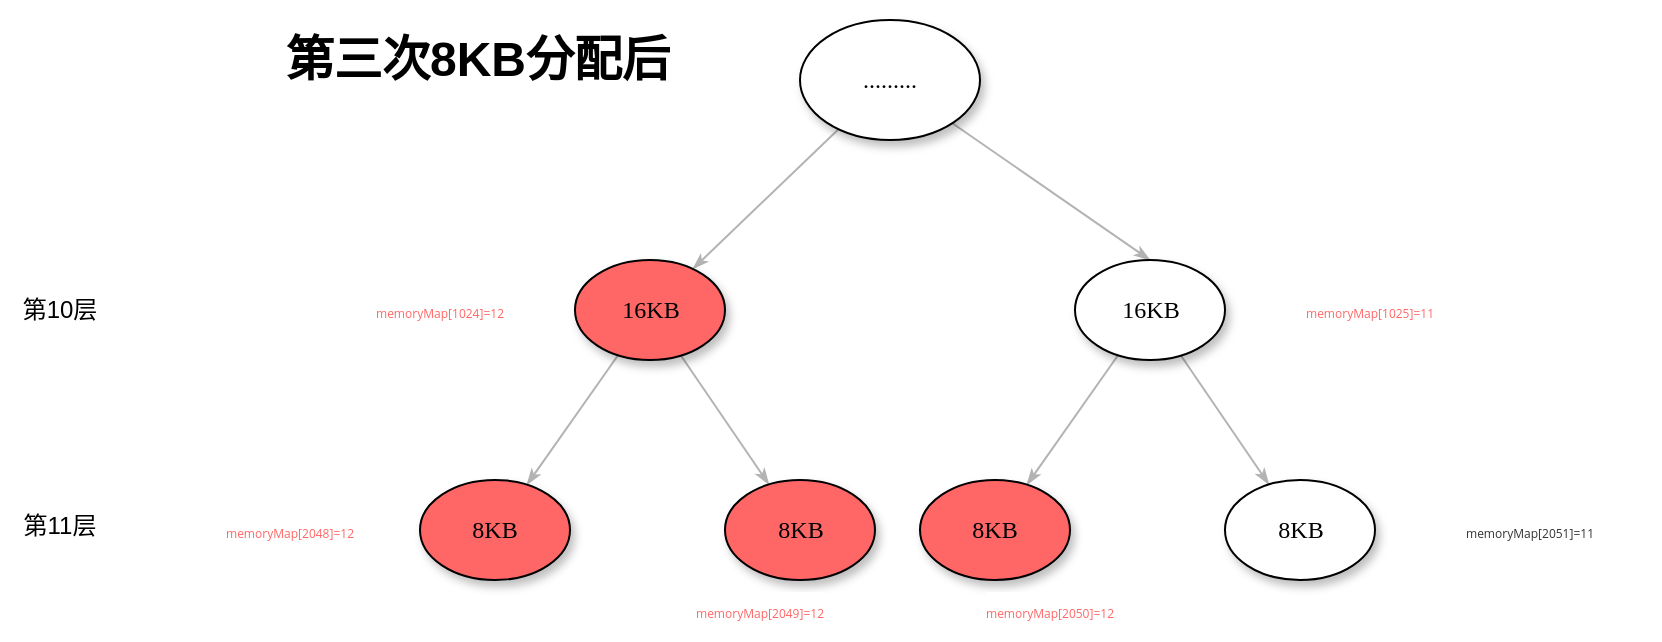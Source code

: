 <mxfile version="14.4.8" type="github">
  <diagram name="Page-1" id="42789a77-a242-8287-6e28-9cd8cfd52e62">
    <mxGraphModel dx="946" dy="518" grid="1" gridSize="10" guides="1" tooltips="1" connect="1" arrows="1" fold="1" page="1" pageScale="1" pageWidth="1100" pageHeight="850" background="#ffffff" math="0" shadow="0">
      <root>
        <mxCell id="0" />
        <mxCell id="1" parent="0" />
        <mxCell id="1ea317790d2ca983-12" style="edgeStyle=none;rounded=1;html=1;labelBackgroundColor=none;startArrow=none;startFill=0;startSize=5;endArrow=classicThin;endFill=1;endSize=5;jettySize=auto;orthogonalLoop=1;strokeColor=#B3B3B3;strokeWidth=1;fontFamily=Verdana;fontSize=12" parent="1" source="1ea317790d2ca983-1" target="1ea317790d2ca983-2" edge="1">
          <mxGeometry relative="1" as="geometry" />
        </mxCell>
        <mxCell id="1ea317790d2ca983-14" value="" style="edgeStyle=none;rounded=1;html=1;labelBackgroundColor=none;startArrow=none;startFill=0;startSize=5;endArrow=classicThin;endFill=1;endSize=5;jettySize=auto;orthogonalLoop=1;strokeColor=#B3B3B3;strokeWidth=1;fontFamily=Verdana;fontSize=12;entryX=0.5;entryY=0;entryDx=0;entryDy=0;" parent="1" source="1ea317790d2ca983-1" target="D4Ak0aUpWZriywHEcAw4-6" edge="1">
          <mxGeometry relative="1" as="geometry">
            <mxPoint x="712.016" y="206.66" as="targetPoint" />
          </mxGeometry>
        </mxCell>
        <mxCell id="1ea317790d2ca983-1" value="........." style="ellipse;whiteSpace=wrap;html=1;rounded=0;shadow=1;comic=0;labelBackgroundColor=none;strokeWidth=1;fontFamily=Verdana;fontSize=12;align=center;" parent="1" vertex="1">
          <mxGeometry x="570" y="90" width="90" height="60" as="geometry" />
        </mxCell>
        <mxCell id="1ea317790d2ca983-21" value="" style="edgeStyle=none;rounded=1;html=1;labelBackgroundColor=none;startArrow=none;startFill=0;startSize=5;endArrow=classicThin;endFill=1;endSize=5;jettySize=auto;orthogonalLoop=1;strokeColor=#B3B3B3;strokeWidth=1;fontFamily=Verdana;fontSize=12" parent="1" source="1ea317790d2ca983-2" target="1ea317790d2ca983-7" edge="1">
          <mxGeometry relative="1" as="geometry" />
        </mxCell>
        <mxCell id="1ea317790d2ca983-22" value="" style="edgeStyle=none;rounded=1;html=1;labelBackgroundColor=none;startArrow=none;startFill=0;startSize=5;endArrow=classicThin;endFill=1;endSize=5;jettySize=auto;orthogonalLoop=1;strokeColor=#B3B3B3;strokeWidth=1;fontFamily=Verdana;fontSize=12" parent="1" source="1ea317790d2ca983-2" target="1ea317790d2ca983-6" edge="1">
          <mxGeometry relative="1" as="geometry" />
        </mxCell>
        <mxCell id="1ea317790d2ca983-2" value="&lt;span&gt;16KB&lt;/span&gt;" style="ellipse;whiteSpace=wrap;html=1;rounded=0;shadow=1;comic=0;labelBackgroundColor=none;strokeWidth=1;fontFamily=Verdana;fontSize=12;align=center;fillColor=#FF6666;" parent="1" vertex="1">
          <mxGeometry x="457.5" y="210" width="75" height="50" as="geometry" />
        </mxCell>
        <mxCell id="1ea317790d2ca983-6" value="&lt;span&gt;8KB&lt;/span&gt;" style="ellipse;whiteSpace=wrap;html=1;rounded=0;shadow=1;comic=0;labelBackgroundColor=none;strokeWidth=1;fontFamily=Verdana;fontSize=12;align=center;fillColor=#FF6666;" parent="1" vertex="1">
          <mxGeometry x="532.5" y="320" width="75" height="50" as="geometry" />
        </mxCell>
        <mxCell id="1ea317790d2ca983-7" value="&lt;span&gt;8KB&lt;br&gt;&lt;/span&gt;" style="ellipse;whiteSpace=wrap;html=1;rounded=0;shadow=1;comic=0;labelBackgroundColor=none;strokeWidth=1;fontFamily=Verdana;fontSize=12;align=center;fillColor=#FF6666;" parent="1" vertex="1">
          <mxGeometry x="380" y="320" width="75" height="50" as="geometry" />
        </mxCell>
        <mxCell id="D4Ak0aUpWZriywHEcAw4-4" value="" style="edgeStyle=none;rounded=1;html=1;labelBackgroundColor=none;startArrow=none;startFill=0;startSize=5;endArrow=classicThin;endFill=1;endSize=5;jettySize=auto;orthogonalLoop=1;strokeColor=#B3B3B3;strokeWidth=1;fontFamily=Verdana;fontSize=12" parent="1" source="D4Ak0aUpWZriywHEcAw4-6" target="D4Ak0aUpWZriywHEcAw4-8" edge="1">
          <mxGeometry relative="1" as="geometry" />
        </mxCell>
        <mxCell id="D4Ak0aUpWZriywHEcAw4-5" value="" style="edgeStyle=none;rounded=1;html=1;labelBackgroundColor=none;startArrow=none;startFill=0;startSize=5;endArrow=classicThin;endFill=1;endSize=5;jettySize=auto;orthogonalLoop=1;strokeColor=#B3B3B3;strokeWidth=1;fontFamily=Verdana;fontSize=12" parent="1" source="D4Ak0aUpWZriywHEcAw4-6" target="D4Ak0aUpWZriywHEcAw4-7" edge="1">
          <mxGeometry relative="1" as="geometry" />
        </mxCell>
        <mxCell id="D4Ak0aUpWZriywHEcAw4-6" value="&lt;span&gt;16KB&lt;/span&gt;" style="ellipse;whiteSpace=wrap;html=1;rounded=0;shadow=1;comic=0;labelBackgroundColor=none;strokeWidth=1;fontFamily=Verdana;fontSize=12;align=center;" parent="1" vertex="1">
          <mxGeometry x="707.5" y="210" width="75" height="50" as="geometry" />
        </mxCell>
        <mxCell id="D4Ak0aUpWZriywHEcAw4-7" value="&lt;span&gt;8KB&lt;/span&gt;" style="ellipse;whiteSpace=wrap;html=1;rounded=0;shadow=1;comic=0;labelBackgroundColor=none;strokeWidth=1;fontFamily=Verdana;fontSize=12;align=center;" parent="1" vertex="1">
          <mxGeometry x="782.5" y="320" width="75" height="50" as="geometry" />
        </mxCell>
        <mxCell id="D4Ak0aUpWZriywHEcAw4-8" value="&lt;span&gt;8KB&lt;br&gt;&lt;/span&gt;" style="ellipse;whiteSpace=wrap;html=1;rounded=0;shadow=1;comic=0;labelBackgroundColor=none;strokeWidth=1;fontFamily=Verdana;fontSize=12;align=center;fillColor=#FF6666;" parent="1" vertex="1">
          <mxGeometry x="630" y="320" width="75" height="50" as="geometry" />
        </mxCell>
        <mxCell id="D4Ak0aUpWZriywHEcAw4-9" value="&lt;span style=&quot;font-family: &amp;#34;open sans&amp;#34; , &amp;#34;clear sans&amp;#34; , &amp;#34;helvetica neue&amp;#34; , &amp;#34;helvetica&amp;#34; , &amp;#34;arial&amp;#34; , sans-serif ; background-color: rgb(255 , 255 , 255)&quot;&gt;&lt;font style=&quot;font-size: 6px&quot; color=&quot;#ff6666&quot;&gt;memoryMap[1024]=12&lt;/font&gt;&lt;/span&gt;" style="text;html=1;strokeColor=none;fillColor=none;align=center;verticalAlign=middle;whiteSpace=wrap;rounded=0;" parent="1" vertex="1">
          <mxGeometry x="325" y="222.5" width="130" height="25" as="geometry" />
        </mxCell>
        <mxCell id="D4Ak0aUpWZriywHEcAw4-11" value="&lt;span style=&quot;font-family: &amp;#34;open sans&amp;#34; , &amp;#34;clear sans&amp;#34; , &amp;#34;helvetica neue&amp;#34; , &amp;#34;helvetica&amp;#34; , &amp;#34;arial&amp;#34; , sans-serif ; background-color: rgb(255 , 255 , 255)&quot;&gt;&lt;font style=&quot;font-size: 6px&quot; color=&quot;#ff6666&quot;&gt;memoryMap[2048]=12&lt;/font&gt;&lt;/span&gt;" style="text;html=1;strokeColor=none;fillColor=none;align=center;verticalAlign=middle;whiteSpace=wrap;rounded=0;" parent="1" vertex="1">
          <mxGeometry x="250" y="330" width="130" height="30" as="geometry" />
        </mxCell>
        <mxCell id="D4Ak0aUpWZriywHEcAw4-12" value="&lt;span style=&quot;font-family: &amp;#34;open sans&amp;#34; , &amp;#34;clear sans&amp;#34; , &amp;#34;helvetica neue&amp;#34; , &amp;#34;helvetica&amp;#34; , &amp;#34;arial&amp;#34; , sans-serif ; background-color: rgb(255 , 255 , 255)&quot;&gt;&lt;font style=&quot;font-size: 6px&quot; color=&quot;#ff6666&quot;&gt;memoryMap[1025]=11&lt;/font&gt;&lt;/span&gt;" style="text;html=1;strokeColor=none;fillColor=none;align=center;verticalAlign=middle;whiteSpace=wrap;rounded=0;" parent="1" vertex="1">
          <mxGeometry x="790" y="222.5" width="130" height="25" as="geometry" />
        </mxCell>
        <mxCell id="D4Ak0aUpWZriywHEcAw4-13" value="&lt;span style=&quot;font-family: &amp;#34;open sans&amp;#34; , &amp;#34;clear sans&amp;#34; , &amp;#34;helvetica neue&amp;#34; , &amp;#34;helvetica&amp;#34; , &amp;#34;arial&amp;#34; , sans-serif ; background-color: rgb(255 , 255 , 255)&quot;&gt;&lt;font style=&quot;font-size: 6px&quot; color=&quot;#ff6666&quot;&gt;memoryMap[2049]=12&lt;/font&gt;&lt;/span&gt;" style="text;html=1;strokeColor=none;fillColor=none;align=center;verticalAlign=middle;whiteSpace=wrap;rounded=0;" parent="1" vertex="1">
          <mxGeometry x="485" y="370" width="130" height="30" as="geometry" />
        </mxCell>
        <mxCell id="D4Ak0aUpWZriywHEcAw4-14" value="&lt;span style=&quot;font-family: &amp;#34;open sans&amp;#34; , &amp;#34;clear sans&amp;#34; , &amp;#34;helvetica neue&amp;#34; , &amp;#34;helvetica&amp;#34; , &amp;#34;arial&amp;#34; , sans-serif ; background-color: rgb(255 , 255 , 255)&quot;&gt;&lt;font style=&quot;font-size: 6px&quot; color=&quot;#ff6666&quot;&gt;memoryMap[2050]=12&lt;/font&gt;&lt;/span&gt;" style="text;html=1;strokeColor=none;fillColor=none;align=center;verticalAlign=middle;whiteSpace=wrap;rounded=0;" parent="1" vertex="1">
          <mxGeometry x="630" y="370" width="130" height="30" as="geometry" />
        </mxCell>
        <mxCell id="D4Ak0aUpWZriywHEcAw4-15" value="&lt;span style=&quot;color: rgb(51 , 51 , 51) ; font-family: &amp;#34;open sans&amp;#34; , &amp;#34;clear sans&amp;#34; , &amp;#34;helvetica neue&amp;#34; , &amp;#34;helvetica&amp;#34; , &amp;#34;arial&amp;#34; , sans-serif ; background-color: rgb(255 , 255 , 255)&quot;&gt;&lt;font style=&quot;font-size: 6px&quot;&gt;memoryMap[2051]=11&lt;/font&gt;&lt;/span&gt;" style="text;html=1;strokeColor=none;fillColor=none;align=center;verticalAlign=middle;whiteSpace=wrap;rounded=0;" parent="1" vertex="1">
          <mxGeometry x="870" y="330" width="130" height="30" as="geometry" />
        </mxCell>
        <mxCell id="D4Ak0aUpWZriywHEcAw4-16" value="第10层" style="text;html=1;strokeColor=none;fillColor=none;align=center;verticalAlign=middle;whiteSpace=wrap;rounded=0;" parent="1" vertex="1">
          <mxGeometry x="170" y="222.5" width="60" height="25" as="geometry" />
        </mxCell>
        <mxCell id="D4Ak0aUpWZriywHEcAw4-18" value="第11层" style="text;html=1;strokeColor=none;fillColor=none;align=center;verticalAlign=middle;whiteSpace=wrap;rounded=0;" parent="1" vertex="1">
          <mxGeometry x="170" y="330" width="60" height="25" as="geometry" />
        </mxCell>
        <mxCell id="D4Ak0aUpWZriywHEcAw4-22" value="&lt;h1&gt;第三次8KB分配后&lt;/h1&gt;" style="text;html=1;strokeColor=none;fillColor=none;spacing=5;spacingTop=-20;whiteSpace=wrap;overflow=hidden;rounded=0;" parent="1" vertex="1">
          <mxGeometry x="307.5" y="90" width="220" height="40" as="geometry" />
        </mxCell>
      </root>
    </mxGraphModel>
  </diagram>
</mxfile>
